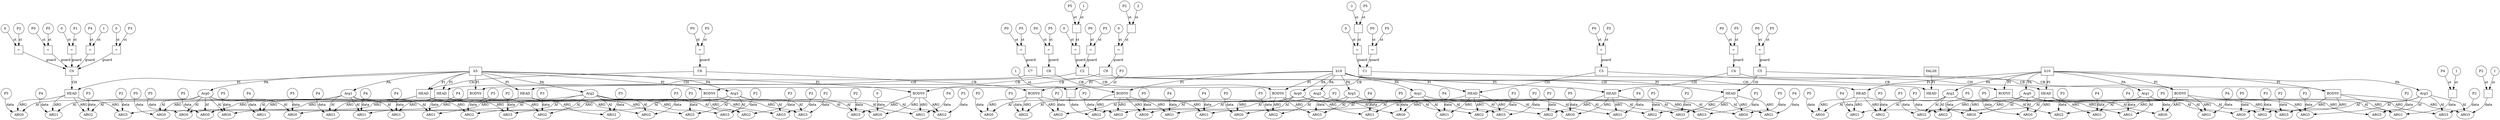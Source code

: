 // Horn Graph
digraph {
	"predicate_0" [label="h5"  nodeName="predicate_0" class=predicateName GNNNodeID=0 shape="box"]
	"predicateArgument_0" [label="Arg0"  nodeName="predicateArgument_0" class=predicateArgument GNNNodeID=1 shape="ellipse"]
		"predicate_0" -> "predicateArgument_0" [ label="PA"]
	"predicateArgument_1" [label="Arg1"  nodeName="predicateArgument_1" class=predicateArgument GNNNodeID=2 shape="ellipse"]
		"predicate_0" -> "predicateArgument_1" [ label="PA"]
	"predicateArgument_2" [label="Arg2"  nodeName="predicateArgument_2" class=predicateArgument GNNNodeID=3 shape="ellipse"]
		"predicate_0" -> "predicateArgument_2" [ label="PA"]
	"predicateArgument_3" [label="Arg3"  nodeName="predicateArgument_3" class=predicateArgument GNNNodeID=4 shape="ellipse"]
		"predicate_0" -> "predicateArgument_3" [ label="PA"]
	"predicate_1" [label="h10"  nodeName="predicate_1" class=predicateName GNNNodeID=5 shape="box"]
	"predicateArgument_4" [label="Arg0"  nodeName="predicateArgument_4" class=predicateArgument GNNNodeID=6 shape="ellipse"]
		"predicate_1" -> "predicateArgument_4" [ label="PA"]
	"predicateArgument_5" [label="Arg1"  nodeName="predicateArgument_5" class=predicateArgument GNNNodeID=7 shape="ellipse"]
		"predicate_1" -> "predicateArgument_5" [ label="PA"]
	"predicateArgument_6" [label="Arg2"  nodeName="predicateArgument_6" class=predicateArgument GNNNodeID=8 shape="ellipse"]
		"predicate_1" -> "predicateArgument_6" [ label="PA"]
	"predicateArgument_7" [label="Arg3"  nodeName="predicateArgument_7" class=predicateArgument GNNNodeID=9 shape="ellipse"]
		"predicate_1" -> "predicateArgument_7" [ label="PA"]
	"predicate_2" [label="h18"  nodeName="predicate_2" class=predicateName GNNNodeID=10 shape="box"]
	"predicateArgument_8" [label="Arg0"  nodeName="predicateArgument_8" class=predicateArgument GNNNodeID=11 shape="ellipse"]
		"predicate_2" -> "predicateArgument_8" [ label="PA"]
	"predicateArgument_9" [label="Arg1"  nodeName="predicateArgument_9" class=predicateArgument GNNNodeID=12 shape="ellipse"]
		"predicate_2" -> "predicateArgument_9" [ label="PA"]
	"predicateArgument_10" [label="Arg2"  nodeName="predicateArgument_10" class=predicateArgument GNNNodeID=13 shape="ellipse"]
		"predicate_2" -> "predicateArgument_10" [ label="PA"]
	"predicateArgument_11" [label="Arg3"  nodeName="predicateArgument_11" class=predicateArgument GNNNodeID=14 shape="ellipse"]
		"predicate_2" -> "predicateArgument_11" [ label="PA"]
	"predicate_3" [label="FALSE"  nodeName="predicate_3" class=predicateName GNNNodeID=15 shape="box"]
	"clause_0" [label="C0"  nodeName="clause_0" class=clause GNNNodeID=16 shape="box"]
	"=_17" [label="="  nodeName="=_17" class=operator GNNNodeID=17 shape="square"]
		"=_17" -> "clause_0" [ label="guard"]
	"0_18" [label="0"  nodeName="0_18" class=constant GNNNodeID=18 shape="circle"]
		"0_18" -> "=_17" [ label="st"]
	"P1_19" [label="P1"  nodeName="P1_19" class=symbolicConstant GNNNodeID=19 shape="circle"]
		"P1_19" -> "=_17" [ label="st"]
	"=_20" [label="="  nodeName="=_20" class=operator GNNNodeID=20 shape="square"]
		"=_20" -> "clause_0" [ label="guard"]
	"P4_21" [label="P4"  nodeName="P4_21" class=symbolicConstant GNNNodeID=21 shape="circle"]
		"P4_21" -> "=_20" [ label="st"]
	"1_22" [label="1"  nodeName="1_22" class=constant GNNNodeID=22 shape="circle"]
		"1_22" -> "=_20" [ label="st"]
	"=_23" [label="="  nodeName="=_23" class=operator GNNNodeID=23 shape="square"]
		"=_23" -> "clause_0" [ label="guard"]
	"0_24" [label="0"  nodeName="0_24" class=constant GNNNodeID=24 shape="circle"]
		"0_24" -> "=_23" [ label="st"]
	"P3_25" [label="P3"  nodeName="P3_25" class=symbolicConstant GNNNodeID=25 shape="circle"]
		"P3_25" -> "=_23" [ label="st"]
	"=_26" [label="="  nodeName="=_26" class=operator GNNNodeID=26 shape="square"]
		"=_26" -> "clause_0" [ label="guard"]
	"0_27" [label="0"  nodeName="0_27" class=constant GNNNodeID=27 shape="circle"]
		"0_27" -> "=_26" [ label="st"]
	"P2_28" [label="P2"  nodeName="P2_28" class=symbolicConstant GNNNodeID=28 shape="circle"]
		"P2_28" -> "=_26" [ label="st"]
	"=_29" [label="="  nodeName="=_29" class=operator GNNNodeID=29 shape="square"]
		"=_29" -> "clause_0" [ label="guard"]
	"P0_30" [label="P0"  nodeName="P0_30" class=symbolicConstant GNNNodeID=30 shape="circle"]
		"P0_30" -> "=_29" [ label="st"]
	"P5_31" [label="P5"  nodeName="P5_31" class=symbolicConstant GNNNodeID=31 shape="circle"]
		"P5_31" -> "=_29" [ label="st"]
	"clauseHead_0" [label="HEAD"  nodeName="clauseHead_0" class=clauseHead GNNNodeID=32 shape="box"]
		"clause_0" -> "clauseHead_0" [ label="CH"]
		"predicate_0" -> "clauseHead_0" [ label="PI"]
	"clauseArgument_0" [label="ARG0"  nodeName="clauseArgument_0" class=clauseArg GNNNodeID=33 shape="ellipse"]
		"clauseHead_0" -> "clauseArgument_0" [ label="ARG"]
		"predicateArgument_0" -> "clauseArgument_0" [ label="AI"]
	"P5_34" [label="P5"  nodeName="P5_34" class=symbolicConstant GNNNodeID=34 shape="circle"]
		"P5_34" -> "clauseArgument_0" [ label="data"]
	"clauseArgument_1" [label="ARG1"  nodeName="clauseArgument_1" class=clauseArg GNNNodeID=35 shape="ellipse"]
		"clauseHead_0" -> "clauseArgument_1" [ label="ARG"]
		"predicateArgument_1" -> "clauseArgument_1" [ label="AI"]
	"P4_36" [label="P4"  nodeName="P4_36" class=symbolicConstant GNNNodeID=36 shape="circle"]
		"P4_36" -> "clauseArgument_1" [ label="data"]
	"clauseArgument_2" [label="ARG2"  nodeName="clauseArgument_2" class=clauseArg GNNNodeID=37 shape="ellipse"]
		"clauseHead_0" -> "clauseArgument_2" [ label="ARG"]
		"predicateArgument_2" -> "clauseArgument_2" [ label="AI"]
	"P3_38" [label="P3"  nodeName="P3_38" class=symbolicConstant GNNNodeID=38 shape="circle"]
		"P3_38" -> "clauseArgument_2" [ label="data"]
	"clauseArgument_3" [label="ARG3"  nodeName="clauseArgument_3" class=clauseArg GNNNodeID=39 shape="ellipse"]
		"clauseHead_0" -> "clauseArgument_3" [ label="ARG"]
		"predicateArgument_3" -> "clauseArgument_3" [ label="AI"]
	"P2_40" [label="P2"  nodeName="P2_40" class=symbolicConstant GNNNodeID=40 shape="circle"]
		"P2_40" -> "clauseArgument_3" [ label="data"]
	"clause_1" [label="C1"  nodeName="clause_1" class=clause GNNNodeID=41 shape="box"]
	">=_42" [label="="  nodeName=">=_42" class=operator GNNNodeID=42 shape="square"]
		">=_42" -> "clause_1" [ label="guard"]
	"0_43" [label="0"  nodeName="0_43" class=constant GNNNodeID=43 shape="circle"]
		"0_43" -> ">=_42" [ label="st"]
	"-_44" [label="-"  nodeName="-_44" class=operator GNNNodeID=44 shape="square"]
		"-_44" -> ">=_42" [ label="st"]
	"-1_45" [label="-1"  nodeName="-1_45" class=constant GNNNodeID=45 shape="circle"]
		"-1_45" -> "-_44" [ label="st"]
	"P5_46" [label="P5"  nodeName="P5_46" class=symbolicConstant GNNNodeID=46 shape="circle"]
		"P5_46" -> "-_44" [ label="st"]
	"=_47" [label="="  nodeName="=_47" class=operator GNNNodeID=47 shape="square"]
		"=_47" -> "clause_1" [ label="guard"]
	"P0_48" [label="P0"  nodeName="P0_48" class=symbolicConstant GNNNodeID=48 shape="circle"]
		"P0_48" -> "=_47" [ label="st"]
	"P5_49" [label="P5"  nodeName="P5_49" class=symbolicConstant GNNNodeID=49 shape="circle"]
		"P5_49" -> "=_47" [ label="st"]
	"clauseHead_1" [label="HEAD"  nodeName="clauseHead_1" class=clauseHead GNNNodeID=50 shape="box"]
		"clause_1" -> "clauseHead_1" [ label="CH"]
		"predicate_1" -> "clauseHead_1" [ label="PI"]
	"clauseArgument_4" [label="ARG0"  nodeName="clauseArgument_4" class=clauseArg GNNNodeID=51 shape="ellipse"]
		"clauseHead_1" -> "clauseArgument_4" [ label="ARG"]
		"predicateArgument_4" -> "clauseArgument_4" [ label="AI"]
	"P5_52" [label="P5"  nodeName="P5_52" class=symbolicConstant GNNNodeID=52 shape="circle"]
		"P5_52" -> "clauseArgument_4" [ label="data"]
	"clauseArgument_5" [label="ARG1"  nodeName="clauseArgument_5" class=clauseArg GNNNodeID=53 shape="ellipse"]
		"clauseHead_1" -> "clauseArgument_5" [ label="ARG"]
		"predicateArgument_5" -> "clauseArgument_5" [ label="AI"]
	"P4_54" [label="P4"  nodeName="P4_54" class=symbolicConstant GNNNodeID=54 shape="circle"]
		"P4_54" -> "clauseArgument_5" [ label="data"]
	"clauseArgument_6" [label="ARG2"  nodeName="clauseArgument_6" class=clauseArg GNNNodeID=55 shape="ellipse"]
		"clauseHead_1" -> "clauseArgument_6" [ label="ARG"]
		"predicateArgument_6" -> "clauseArgument_6" [ label="AI"]
	"P3_56" [label="P3"  nodeName="P3_56" class=symbolicConstant GNNNodeID=56 shape="circle"]
		"P3_56" -> "clauseArgument_6" [ label="data"]
	"clauseArgument_7" [label="ARG3"  nodeName="clauseArgument_7" class=clauseArg GNNNodeID=57 shape="ellipse"]
		"clauseHead_1" -> "clauseArgument_7" [ label="ARG"]
		"predicateArgument_7" -> "clauseArgument_7" [ label="AI"]
	"P2_58" [label="P2"  nodeName="P2_58" class=symbolicConstant GNNNodeID=58 shape="circle"]
		"P2_58" -> "clauseArgument_7" [ label="data"]
	"clauseBody_0" [label="BODY0"  nodeName="clauseBody_0" class=clauseBody GNNNodeID=59 shape="box"]
		"clause_1" -> "clauseBody_0" [ label="CB"]
		"predicate_0" -> "clauseBody_0" [ label="PI"]
	"clauseArgument_8" [label="ARG0"  nodeName="clauseArgument_8" class=clauseArg GNNNodeID=60 shape="ellipse"]
		"clauseBody_0" -> "clauseArgument_8" [ label="ARG"]
		"predicateArgument_0" -> "clauseArgument_8" [ label="AI"]
	"P5_61" [label="P5"  nodeName="P5_61" class=symbolicConstant GNNNodeID=61 shape="circle"]
		"P5_61" -> "clauseArgument_8" [ label="data"]
	"clauseArgument_9" [label="ARG1"  nodeName="clauseArgument_9" class=clauseArg GNNNodeID=62 shape="ellipse"]
		"clauseBody_0" -> "clauseArgument_9" [ label="ARG"]
		"predicateArgument_1" -> "clauseArgument_9" [ label="AI"]
	"P4_63" [label="P4"  nodeName="P4_63" class=symbolicConstant GNNNodeID=63 shape="circle"]
		"P4_63" -> "clauseArgument_9" [ label="data"]
	"clauseArgument_10" [label="ARG2"  nodeName="clauseArgument_10" class=clauseArg GNNNodeID=64 shape="ellipse"]
		"clauseBody_0" -> "clauseArgument_10" [ label="ARG"]
		"predicateArgument_2" -> "clauseArgument_10" [ label="AI"]
	"P3_65" [label="P3"  nodeName="P3_65" class=symbolicConstant GNNNodeID=65 shape="circle"]
		"P3_65" -> "clauseArgument_10" [ label="data"]
	"clauseArgument_11" [label="ARG3"  nodeName="clauseArgument_11" class=clauseArg GNNNodeID=66 shape="ellipse"]
		"clauseBody_0" -> "clauseArgument_11" [ label="ARG"]
		"predicateArgument_3" -> "clauseArgument_11" [ label="AI"]
	"P2_67" [label="P2"  nodeName="P2_67" class=symbolicConstant GNNNodeID=67 shape="circle"]
		"P2_67" -> "clauseArgument_11" [ label="data"]
	"clause_2" [label="C2"  nodeName="clause_2" class=clause GNNNodeID=68 shape="box"]
	">=_69" [label="="  nodeName=">=_69" class=operator GNNNodeID=69 shape="square"]
		">=_69" -> "clause_2" [ label="guard"]
	"0_70" [label="0"  nodeName="0_70" class=constant GNNNodeID=70 shape="circle"]
		"0_70" -> ">=_69" [ label="st"]
	"-_71" [label="-"  nodeName="-_71" class=operator GNNNodeID=71 shape="square"]
		"-_71" -> ">=_69" [ label="st"]
	"P5_72" [label="P5"  nodeName="P5_72" class=symbolicConstant GNNNodeID=72 shape="circle"]
		"P5_72" -> "-_71" [ label="st"]
	"1_73" [label="1"  nodeName="1_73" class=constant GNNNodeID=73 shape="circle"]
		"1_73" -> "-_71" [ label="st"]
	"=_74" [label="="  nodeName="=_74" class=operator GNNNodeID=74 shape="square"]
		"=_74" -> "clause_2" [ label="guard"]
	"P0_75" [label="P0"  nodeName="P0_75" class=symbolicConstant GNNNodeID=75 shape="circle"]
		"P0_75" -> "=_74" [ label="st"]
	"P5_76" [label="P5"  nodeName="P5_76" class=symbolicConstant GNNNodeID=76 shape="circle"]
		"P5_76" -> "=_74" [ label="st"]
	"clauseHead_2" [label="HEAD"  nodeName="clauseHead_2" class=clauseHead GNNNodeID=77 shape="box"]
		"clause_2" -> "clauseHead_2" [ label="CH"]
		"predicate_1" -> "clauseHead_2" [ label="PI"]
	"clauseArgument_12" [label="ARG0"  nodeName="clauseArgument_12" class=clauseArg GNNNodeID=78 shape="ellipse"]
		"clauseHead_2" -> "clauseArgument_12" [ label="ARG"]
		"predicateArgument_4" -> "clauseArgument_12" [ label="AI"]
	"P5_79" [label="P5"  nodeName="P5_79" class=symbolicConstant GNNNodeID=79 shape="circle"]
		"P5_79" -> "clauseArgument_12" [ label="data"]
	"clauseArgument_13" [label="ARG1"  nodeName="clauseArgument_13" class=clauseArg GNNNodeID=80 shape="ellipse"]
		"clauseHead_2" -> "clauseArgument_13" [ label="ARG"]
		"predicateArgument_5" -> "clauseArgument_13" [ label="AI"]
	"P4_81" [label="P4"  nodeName="P4_81" class=symbolicConstant GNNNodeID=81 shape="circle"]
		"P4_81" -> "clauseArgument_13" [ label="data"]
	"clauseArgument_14" [label="ARG2"  nodeName="clauseArgument_14" class=clauseArg GNNNodeID=82 shape="ellipse"]
		"clauseHead_2" -> "clauseArgument_14" [ label="ARG"]
		"predicateArgument_6" -> "clauseArgument_14" [ label="AI"]
	"P3_83" [label="P3"  nodeName="P3_83" class=symbolicConstant GNNNodeID=83 shape="circle"]
		"P3_83" -> "clauseArgument_14" [ label="data"]
	"clauseArgument_15" [label="ARG3"  nodeName="clauseArgument_15" class=clauseArg GNNNodeID=84 shape="ellipse"]
		"clauseHead_2" -> "clauseArgument_15" [ label="ARG"]
		"predicateArgument_7" -> "clauseArgument_15" [ label="AI"]
	"P2_85" [label="P2"  nodeName="P2_85" class=symbolicConstant GNNNodeID=85 shape="circle"]
		"P2_85" -> "clauseArgument_15" [ label="data"]
	"clauseBody_1" [label="BODY0"  nodeName="clauseBody_1" class=clauseBody GNNNodeID=86 shape="box"]
		"clause_2" -> "clauseBody_1" [ label="CB"]
		"predicate_0" -> "clauseBody_1" [ label="PI"]
	"clauseArgument_16" [label="ARG0"  nodeName="clauseArgument_16" class=clauseArg GNNNodeID=87 shape="ellipse"]
		"clauseBody_1" -> "clauseArgument_16" [ label="ARG"]
		"predicateArgument_0" -> "clauseArgument_16" [ label="AI"]
	"P5_88" [label="P5"  nodeName="P5_88" class=symbolicConstant GNNNodeID=88 shape="circle"]
		"P5_88" -> "clauseArgument_16" [ label="data"]
	"clauseArgument_17" [label="ARG1"  nodeName="clauseArgument_17" class=clauseArg GNNNodeID=89 shape="ellipse"]
		"clauseBody_1" -> "clauseArgument_17" [ label="ARG"]
		"predicateArgument_1" -> "clauseArgument_17" [ label="AI"]
	"P4_90" [label="P4"  nodeName="P4_90" class=symbolicConstant GNNNodeID=90 shape="circle"]
		"P4_90" -> "clauseArgument_17" [ label="data"]
	"clauseArgument_18" [label="ARG2"  nodeName="clauseArgument_18" class=clauseArg GNNNodeID=91 shape="ellipse"]
		"clauseBody_1" -> "clauseArgument_18" [ label="ARG"]
		"predicateArgument_2" -> "clauseArgument_18" [ label="AI"]
	"P3_92" [label="P3"  nodeName="P3_92" class=symbolicConstant GNNNodeID=92 shape="circle"]
		"P3_92" -> "clauseArgument_18" [ label="data"]
	"clauseArgument_19" [label="ARG3"  nodeName="clauseArgument_19" class=clauseArg GNNNodeID=93 shape="ellipse"]
		"clauseBody_1" -> "clauseArgument_19" [ label="ARG"]
		"predicateArgument_3" -> "clauseArgument_19" [ label="AI"]
	"P2_94" [label="P2"  nodeName="P2_94" class=symbolicConstant GNNNodeID=94 shape="circle"]
		"P2_94" -> "clauseArgument_19" [ label="data"]
	"clause_3" [label="C3"  nodeName="clause_3" class=clause GNNNodeID=95 shape="box"]
	"=_96" [label="="  nodeName="=_96" class=operator GNNNodeID=96 shape="square"]
		"=_96" -> "clause_3" [ label="guard"]
	"P0_97" [label="P0"  nodeName="P0_97" class=symbolicConstant GNNNodeID=97 shape="circle"]
		"P0_97" -> "=_96" [ label="st"]
	"P5_98" [label="P5"  nodeName="P5_98" class=symbolicConstant GNNNodeID=98 shape="circle"]
		"P5_98" -> "=_96" [ label="st"]
	"clauseHead_3" [label="HEAD"  nodeName="clauseHead_3" class=clauseHead GNNNodeID=99 shape="box"]
		"clause_3" -> "clauseHead_3" [ label="CH"]
		"predicate_2" -> "clauseHead_3" [ label="PI"]
	"clauseArgument_20" [label="ARG0"  nodeName="clauseArgument_20" class=clauseArg GNNNodeID=100 shape="ellipse"]
		"clauseHead_3" -> "clauseArgument_20" [ label="ARG"]
		"predicateArgument_8" -> "clauseArgument_20" [ label="AI"]
	"P5_101" [label="P5"  nodeName="P5_101" class=symbolicConstant GNNNodeID=101 shape="circle"]
		"P5_101" -> "clauseArgument_20" [ label="data"]
	"clauseArgument_21" [label="ARG1"  nodeName="clauseArgument_21" class=clauseArg GNNNodeID=102 shape="ellipse"]
		"clauseHead_3" -> "clauseArgument_21" [ label="ARG"]
		"predicateArgument_9" -> "clauseArgument_21" [ label="AI"]
	"P4_103" [label="P4"  nodeName="P4_103" class=symbolicConstant GNNNodeID=103 shape="circle"]
		"P4_103" -> "clauseArgument_21" [ label="data"]
	"clauseArgument_22" [label="ARG2"  nodeName="clauseArgument_22" class=clauseArg GNNNodeID=104 shape="ellipse"]
		"clauseHead_3" -> "clauseArgument_22" [ label="ARG"]
		"predicateArgument_10" -> "clauseArgument_22" [ label="AI"]
	"P3_105" [label="P3"  nodeName="P3_105" class=symbolicConstant GNNNodeID=105 shape="circle"]
		"P3_105" -> "clauseArgument_22" [ label="data"]
	"clauseArgument_23" [label="ARG3"  nodeName="clauseArgument_23" class=clauseArg GNNNodeID=106 shape="ellipse"]
		"clauseHead_3" -> "clauseArgument_23" [ label="ARG"]
		"predicateArgument_11" -> "clauseArgument_23" [ label="AI"]
	"P2_107" [label="P2"  nodeName="P2_107" class=symbolicConstant GNNNodeID=107 shape="circle"]
		"P2_107" -> "clauseArgument_23" [ label="data"]
	"clauseBody_2" [label="BODY0"  nodeName="clauseBody_2" class=clauseBody GNNNodeID=108 shape="box"]
		"clause_3" -> "clauseBody_2" [ label="CB"]
		"predicate_1" -> "clauseBody_2" [ label="PI"]
	"clauseArgument_24" [label="ARG0"  nodeName="clauseArgument_24" class=clauseArg GNNNodeID=109 shape="ellipse"]
		"clauseBody_2" -> "clauseArgument_24" [ label="ARG"]
		"predicateArgument_4" -> "clauseArgument_24" [ label="AI"]
	"P5_110" [label="P5"  nodeName="P5_110" class=symbolicConstant GNNNodeID=110 shape="circle"]
		"P5_110" -> "clauseArgument_24" [ label="data"]
	"clauseArgument_25" [label="ARG1"  nodeName="clauseArgument_25" class=clauseArg GNNNodeID=111 shape="ellipse"]
		"clauseBody_2" -> "clauseArgument_25" [ label="ARG"]
		"predicateArgument_5" -> "clauseArgument_25" [ label="AI"]
	"P4_112" [label="P4"  nodeName="P4_112" class=symbolicConstant GNNNodeID=112 shape="circle"]
		"P4_112" -> "clauseArgument_25" [ label="data"]
	"clauseArgument_26" [label="ARG2"  nodeName="clauseArgument_26" class=clauseArg GNNNodeID=113 shape="ellipse"]
		"clauseBody_2" -> "clauseArgument_26" [ label="ARG"]
		"predicateArgument_6" -> "clauseArgument_26" [ label="AI"]
	"P3_114" [label="P3"  nodeName="P3_114" class=symbolicConstant GNNNodeID=114 shape="circle"]
		"P3_114" -> "clauseArgument_26" [ label="data"]
	"clauseArgument_27" [label="ARG3"  nodeName="clauseArgument_27" class=clauseArg GNNNodeID=115 shape="ellipse"]
		"clauseBody_2" -> "clauseArgument_27" [ label="ARG"]
		"predicateArgument_7" -> "clauseArgument_27" [ label="AI"]
	"P2_116" [label="P2"  nodeName="P2_116" class=symbolicConstant GNNNodeID=116 shape="circle"]
		"P2_116" -> "clauseArgument_27" [ label="data"]
	"clause_4" [label="C4"  nodeName="clause_4" class=clause GNNNodeID=117 shape="box"]
	"=_118" [label="="  nodeName="=_118" class=operator GNNNodeID=118 shape="square"]
		"=_118" -> "clause_4" [ label="guard"]
	"P0_119" [label="P0"  nodeName="P0_119" class=symbolicConstant GNNNodeID=119 shape="circle"]
		"P0_119" -> "=_118" [ label="st"]
	"P5_120" [label="P5"  nodeName="P5_120" class=symbolicConstant GNNNodeID=120 shape="circle"]
		"P5_120" -> "=_118" [ label="st"]
	"clauseHead_4" [label="HEAD"  nodeName="clauseHead_4" class=clauseHead GNNNodeID=121 shape="box"]
		"clause_4" -> "clauseHead_4" [ label="CH"]
		"predicate_2" -> "clauseHead_4" [ label="PI"]
	"clauseArgument_28" [label="ARG0"  nodeName="clauseArgument_28" class=clauseArg GNNNodeID=122 shape="ellipse"]
		"clauseHead_4" -> "clauseArgument_28" [ label="ARG"]
		"predicateArgument_8" -> "clauseArgument_28" [ label="AI"]
	"P5_123" [label="P5"  nodeName="P5_123" class=symbolicConstant GNNNodeID=123 shape="circle"]
		"P5_123" -> "clauseArgument_28" [ label="data"]
	"clauseArgument_29" [label="ARG1"  nodeName="clauseArgument_29" class=clauseArg GNNNodeID=124 shape="ellipse"]
		"clauseHead_4" -> "clauseArgument_29" [ label="ARG"]
		"predicateArgument_9" -> "clauseArgument_29" [ label="AI"]
	"P4_125" [label="P4"  nodeName="P4_125" class=symbolicConstant GNNNodeID=125 shape="circle"]
		"P4_125" -> "clauseArgument_29" [ label="data"]
	"clauseArgument_30" [label="ARG2"  nodeName="clauseArgument_30" class=clauseArg GNNNodeID=126 shape="ellipse"]
		"clauseHead_4" -> "clauseArgument_30" [ label="ARG"]
		"predicateArgument_10" -> "clauseArgument_30" [ label="AI"]
	"P3_127" [label="P3"  nodeName="P3_127" class=symbolicConstant GNNNodeID=127 shape="circle"]
		"P3_127" -> "clauseArgument_30" [ label="data"]
	"clauseArgument_31" [label="ARG3"  nodeName="clauseArgument_31" class=clauseArg GNNNodeID=128 shape="ellipse"]
		"clauseHead_4" -> "clauseArgument_31" [ label="ARG"]
		"predicateArgument_11" -> "clauseArgument_31" [ label="AI"]
	"P2_129" [label="P2"  nodeName="P2_129" class=symbolicConstant GNNNodeID=129 shape="circle"]
		"P2_129" -> "clauseArgument_31" [ label="data"]
	"clauseBody_3" [label="BODY0"  nodeName="clauseBody_3" class=clauseBody GNNNodeID=130 shape="box"]
		"clause_4" -> "clauseBody_3" [ label="CB"]
		"predicate_1" -> "clauseBody_3" [ label="PI"]
	"clauseArgument_32" [label="ARG0"  nodeName="clauseArgument_32" class=clauseArg GNNNodeID=131 shape="ellipse"]
		"clauseBody_3" -> "clauseArgument_32" [ label="ARG"]
		"predicateArgument_4" -> "clauseArgument_32" [ label="AI"]
	"P5_132" [label="P5"  nodeName="P5_132" class=symbolicConstant GNNNodeID=132 shape="circle"]
		"P5_132" -> "clauseArgument_32" [ label="data"]
	"clauseArgument_33" [label="ARG1"  nodeName="clauseArgument_33" class=clauseArg GNNNodeID=133 shape="ellipse"]
		"clauseBody_3" -> "clauseArgument_33" [ label="ARG"]
		"predicateArgument_5" -> "clauseArgument_33" [ label="AI"]
	"P4_134" [label="P4"  nodeName="P4_134" class=symbolicConstant GNNNodeID=134 shape="circle"]
		"P4_134" -> "clauseArgument_33" [ label="data"]
	"clauseArgument_34" [label="ARG2"  nodeName="clauseArgument_34" class=clauseArg GNNNodeID=135 shape="ellipse"]
		"clauseBody_3" -> "clauseArgument_34" [ label="ARG"]
		"predicateArgument_6" -> "clauseArgument_34" [ label="AI"]
	"P3_136" [label="P3"  nodeName="P3_136" class=symbolicConstant GNNNodeID=136 shape="circle"]
		"P3_136" -> "clauseArgument_34" [ label="data"]
	"clauseArgument_35" [label="ARG3"  nodeName="clauseArgument_35" class=clauseArg GNNNodeID=137 shape="ellipse"]
		"clauseBody_3" -> "clauseArgument_35" [ label="ARG"]
		"predicateArgument_7" -> "clauseArgument_35" [ label="AI"]
	"P2_138" [label="P2"  nodeName="P2_138" class=symbolicConstant GNNNodeID=138 shape="circle"]
		"P2_138" -> "clauseArgument_35" [ label="data"]
	"clause_5" [label="C5"  nodeName="clause_5" class=clause GNNNodeID=139 shape="box"]
	"=_140" [label="="  nodeName="=_140" class=operator GNNNodeID=140 shape="square"]
		"=_140" -> "clause_5" [ label="guard"]
	"P0_141" [label="P0"  nodeName="P0_141" class=symbolicConstant GNNNodeID=141 shape="circle"]
		"P0_141" -> "=_140" [ label="st"]
	"P5_142" [label="P5"  nodeName="P5_142" class=symbolicConstant GNNNodeID=142 shape="circle"]
		"P5_142" -> "=_140" [ label="st"]
	"clauseHead_5" [label="HEAD"  nodeName="clauseHead_5" class=clauseHead GNNNodeID=143 shape="box"]
		"clause_5" -> "clauseHead_5" [ label="CH"]
		"predicate_2" -> "clauseHead_5" [ label="PI"]
	"clauseArgument_36" [label="ARG0"  nodeName="clauseArgument_36" class=clauseArg GNNNodeID=144 shape="ellipse"]
		"clauseHead_5" -> "clauseArgument_36" [ label="ARG"]
		"predicateArgument_8" -> "clauseArgument_36" [ label="AI"]
	"P5_145" [label="P5"  nodeName="P5_145" class=symbolicConstant GNNNodeID=145 shape="circle"]
		"P5_145" -> "clauseArgument_36" [ label="data"]
	"clauseArgument_37" [label="ARG1"  nodeName="clauseArgument_37" class=clauseArg GNNNodeID=146 shape="ellipse"]
		"clauseHead_5" -> "clauseArgument_37" [ label="ARG"]
		"predicateArgument_9" -> "clauseArgument_37" [ label="AI"]
	"P4_147" [label="P4"  nodeName="P4_147" class=symbolicConstant GNNNodeID=147 shape="circle"]
		"P4_147" -> "clauseArgument_37" [ label="data"]
	"clauseArgument_38" [label="ARG2"  nodeName="clauseArgument_38" class=clauseArg GNNNodeID=148 shape="ellipse"]
		"clauseHead_5" -> "clauseArgument_38" [ label="ARG"]
		"predicateArgument_10" -> "clauseArgument_38" [ label="AI"]
	"P3_149" [label="P3"  nodeName="P3_149" class=symbolicConstant GNNNodeID=149 shape="circle"]
		"P3_149" -> "clauseArgument_38" [ label="data"]
	"clauseArgument_39" [label="ARG3"  nodeName="clauseArgument_39" class=clauseArg GNNNodeID=150 shape="ellipse"]
		"clauseHead_5" -> "clauseArgument_39" [ label="ARG"]
		"predicateArgument_11" -> "clauseArgument_39" [ label="AI"]
	"P2_151" [label="P2"  nodeName="P2_151" class=symbolicConstant GNNNodeID=151 shape="circle"]
		"P2_151" -> "clauseArgument_39" [ label="data"]
	"clauseBody_4" [label="BODY0"  nodeName="clauseBody_4" class=clauseBody GNNNodeID=152 shape="box"]
		"clause_5" -> "clauseBody_4" [ label="CB"]
		"predicate_1" -> "clauseBody_4" [ label="PI"]
	"clauseArgument_40" [label="ARG0"  nodeName="clauseArgument_40" class=clauseArg GNNNodeID=153 shape="ellipse"]
		"clauseBody_4" -> "clauseArgument_40" [ label="ARG"]
		"predicateArgument_4" -> "clauseArgument_40" [ label="AI"]
	"P5_154" [label="P5"  nodeName="P5_154" class=symbolicConstant GNNNodeID=154 shape="circle"]
		"P5_154" -> "clauseArgument_40" [ label="data"]
	"clauseArgument_41" [label="ARG1"  nodeName="clauseArgument_41" class=clauseArg GNNNodeID=155 shape="ellipse"]
		"clauseBody_4" -> "clauseArgument_41" [ label="ARG"]
		"predicateArgument_5" -> "clauseArgument_41" [ label="AI"]
	"-_156" [label="-"  nodeName="-_156" class=operator GNNNodeID=156 shape="square"]
		"-_156" -> "clauseArgument_41" [ label="data"]
	"P4_157" [label="P4"  nodeName="P4_157" class=symbolicConstant GNNNodeID=157 shape="circle"]
		"P4_157" -> "-_156" [ label="st"]
	"1_158" [label="1"  nodeName="1_158" class=constant GNNNodeID=158 shape="circle"]
		"1_158" -> "-_156" [ label="st"]
	"clauseArgument_42" [label="ARG2"  nodeName="clauseArgument_42" class=clauseArg GNNNodeID=159 shape="ellipse"]
		"clauseBody_4" -> "clauseArgument_42" [ label="ARG"]
		"predicateArgument_6" -> "clauseArgument_42" [ label="AI"]
	"P3_160" [label="P3"  nodeName="P3_160" class=symbolicConstant GNNNodeID=160 shape="circle"]
		"P3_160" -> "clauseArgument_42" [ label="data"]
	"clauseArgument_43" [label="ARG3"  nodeName="clauseArgument_43" class=clauseArg GNNNodeID=161 shape="ellipse"]
		"clauseBody_4" -> "clauseArgument_43" [ label="ARG"]
		"predicateArgument_7" -> "clauseArgument_43" [ label="AI"]
	"-_162" [label="-"  nodeName="-_162" class=operator GNNNodeID=162 shape="square"]
		"-_162" -> "clauseArgument_43" [ label="data"]
	"P2_163" [label="P2"  nodeName="P2_163" class=symbolicConstant GNNNodeID=163 shape="circle"]
		"P2_163" -> "-_162" [ label="st"]
	"1_164" [label="1"  nodeName="1_164" class=constant GNNNodeID=164 shape="circle"]
		"1_164" -> "-_162" [ label="st"]
	"clause_6" [label="C6"  nodeName="clause_6" class=clause GNNNodeID=165 shape="box"]
	"=_166" [label="="  nodeName="=_166" class=operator GNNNodeID=166 shape="square"]
		"=_166" -> "clause_6" [ label="guard"]
	"P0_167" [label="P0"  nodeName="P0_167" class=symbolicConstant GNNNodeID=167 shape="circle"]
		"P0_167" -> "=_166" [ label="st"]
	"P5_168" [label="P5"  nodeName="P5_168" class=symbolicConstant GNNNodeID=168 shape="circle"]
		"P5_168" -> "=_166" [ label="st"]
	"clauseHead_6" [label="HEAD"  nodeName="clauseHead_6" class=clauseHead GNNNodeID=169 shape="box"]
		"clause_6" -> "clauseHead_6" [ label="CH"]
		"predicate_0" -> "clauseHead_6" [ label="PI"]
	"clauseArgument_44" [label="ARG0"  nodeName="clauseArgument_44" class=clauseArg GNNNodeID=170 shape="ellipse"]
		"clauseHead_6" -> "clauseArgument_44" [ label="ARG"]
		"predicateArgument_0" -> "clauseArgument_44" [ label="AI"]
	"P5_171" [label="P5"  nodeName="P5_171" class=symbolicConstant GNNNodeID=171 shape="circle"]
		"P5_171" -> "clauseArgument_44" [ label="data"]
	"clauseArgument_45" [label="ARG1"  nodeName="clauseArgument_45" class=clauseArg GNNNodeID=172 shape="ellipse"]
		"clauseHead_6" -> "clauseArgument_45" [ label="ARG"]
		"predicateArgument_1" -> "clauseArgument_45" [ label="AI"]
	"P4_173" [label="P4"  nodeName="P4_173" class=symbolicConstant GNNNodeID=173 shape="circle"]
		"P4_173" -> "clauseArgument_45" [ label="data"]
	"clauseArgument_46" [label="ARG2"  nodeName="clauseArgument_46" class=clauseArg GNNNodeID=174 shape="ellipse"]
		"clauseHead_6" -> "clauseArgument_46" [ label="ARG"]
		"predicateArgument_2" -> "clauseArgument_46" [ label="AI"]
	"P3_175" [label="P3"  nodeName="P3_175" class=symbolicConstant GNNNodeID=175 shape="circle"]
		"P3_175" -> "clauseArgument_46" [ label="data"]
	"clauseArgument_47" [label="ARG3"  nodeName="clauseArgument_47" class=clauseArg GNNNodeID=176 shape="ellipse"]
		"clauseHead_6" -> "clauseArgument_47" [ label="ARG"]
		"predicateArgument_3" -> "clauseArgument_47" [ label="AI"]
	"P2_177" [label="P2"  nodeName="P2_177" class=symbolicConstant GNNNodeID=177 shape="circle"]
		"P2_177" -> "clauseArgument_47" [ label="data"]
	"clauseBody_5" [label="BODY0"  nodeName="clauseBody_5" class=clauseBody GNNNodeID=178 shape="box"]
		"clause_6" -> "clauseBody_5" [ label="CB"]
		"predicate_2" -> "clauseBody_5" [ label="PI"]
	"clauseArgument_48" [label="ARG0"  nodeName="clauseArgument_48" class=clauseArg GNNNodeID=179 shape="ellipse"]
		"clauseBody_5" -> "clauseArgument_48" [ label="ARG"]
		"predicateArgument_8" -> "clauseArgument_48" [ label="AI"]
	"P5_180" [label="P5"  nodeName="P5_180" class=symbolicConstant GNNNodeID=180 shape="circle"]
		"P5_180" -> "clauseArgument_48" [ label="data"]
	"clauseArgument_49" [label="ARG1"  nodeName="clauseArgument_49" class=clauseArg GNNNodeID=181 shape="ellipse"]
		"clauseBody_5" -> "clauseArgument_49" [ label="ARG"]
		"predicateArgument_9" -> "clauseArgument_49" [ label="AI"]
	"P4_182" [label="P4"  nodeName="P4_182" class=symbolicConstant GNNNodeID=182 shape="circle"]
		"P4_182" -> "clauseArgument_49" [ label="data"]
	"clauseArgument_50" [label="ARG2"  nodeName="clauseArgument_50" class=clauseArg GNNNodeID=183 shape="ellipse"]
		"clauseBody_5" -> "clauseArgument_50" [ label="ARG"]
		"predicateArgument_10" -> "clauseArgument_50" [ label="AI"]
	"P3_184" [label="P3"  nodeName="P3_184" class=symbolicConstant GNNNodeID=184 shape="circle"]
		"P3_184" -> "clauseArgument_50" [ label="data"]
	"clauseArgument_51" [label="ARG3"  nodeName="clauseArgument_51" class=clauseArg GNNNodeID=185 shape="ellipse"]
		"clauseBody_5" -> "clauseArgument_51" [ label="ARG"]
		"predicateArgument_11" -> "clauseArgument_51" [ label="AI"]
	"P2_186" [label="P2"  nodeName="P2_186" class=symbolicConstant GNNNodeID=186 shape="circle"]
		"P2_186" -> "clauseArgument_51" [ label="data"]
	"clause_7" [label="C7"  nodeName="clause_7" class=clause GNNNodeID=187 shape="box"]
	"=_188" [label="="  nodeName="=_188" class=operator GNNNodeID=188 shape="square"]
		"=_188" -> "clause_7" [ label="guard"]
	"P0_189" [label="P0"  nodeName="P0_189" class=symbolicConstant GNNNodeID=189 shape="circle"]
		"P0_189" -> "=_188" [ label="st"]
	"P5_190" [label="P5"  nodeName="P5_190" class=symbolicConstant GNNNodeID=190 shape="circle"]
		"P5_190" -> "=_188" [ label="st"]
	"clauseHead_7" [label="HEAD"  nodeName="clauseHead_7" class=clauseHead GNNNodeID=191 shape="box"]
		"clause_7" -> "clauseHead_7" [ label="CH"]
		"predicate_0" -> "clauseHead_7" [ label="PI"]
	"clauseArgument_52" [label="ARG0"  nodeName="clauseArgument_52" class=clauseArg GNNNodeID=192 shape="ellipse"]
		"clauseHead_7" -> "clauseArgument_52" [ label="ARG"]
		"predicateArgument_0" -> "clauseArgument_52" [ label="AI"]
	"P5_193" [label="P5"  nodeName="P5_193" class=symbolicConstant GNNNodeID=193 shape="circle"]
		"P5_193" -> "clauseArgument_52" [ label="data"]
	"clauseArgument_53" [label="ARG1"  nodeName="clauseArgument_53" class=clauseArg GNNNodeID=194 shape="ellipse"]
		"clauseHead_7" -> "clauseArgument_53" [ label="ARG"]
		"predicateArgument_1" -> "clauseArgument_53" [ label="AI"]
	"P4_195" [label="P4"  nodeName="P4_195" class=symbolicConstant GNNNodeID=195 shape="circle"]
		"P4_195" -> "clauseArgument_53" [ label="data"]
	"clauseArgument_54" [label="ARG2"  nodeName="clauseArgument_54" class=clauseArg GNNNodeID=196 shape="ellipse"]
		"clauseHead_7" -> "clauseArgument_54" [ label="ARG"]
		"predicateArgument_2" -> "clauseArgument_54" [ label="AI"]
	"P3_197" [label="P3"  nodeName="P3_197" class=symbolicConstant GNNNodeID=197 shape="circle"]
		"P3_197" -> "clauseArgument_54" [ label="data"]
	"clauseArgument_55" [label="ARG3"  nodeName="clauseArgument_55" class=clauseArg GNNNodeID=198 shape="ellipse"]
		"clauseHead_7" -> "clauseArgument_55" [ label="ARG"]
		"predicateArgument_3" -> "clauseArgument_55" [ label="AI"]
	"P2_199" [label="P2"  nodeName="P2_199" class=symbolicConstant GNNNodeID=199 shape="circle"]
		"P2_199" -> "clauseArgument_55" [ label="data"]
	"clauseBody_6" [label="BODY0"  nodeName="clauseBody_6" class=clauseBody GNNNodeID=200 shape="box"]
		"clause_7" -> "clauseBody_6" [ label="CB"]
		"predicate_2" -> "clauseBody_6" [ label="PI"]
	"clauseArgument_56" [label="ARG0"  nodeName="clauseArgument_56" class=clauseArg GNNNodeID=201 shape="ellipse"]
		"clauseBody_6" -> "clauseArgument_56" [ label="ARG"]
		"predicateArgument_8" -> "clauseArgument_56" [ label="AI"]
	"P5_202" [label="P5"  nodeName="P5_202" class=symbolicConstant GNNNodeID=202 shape="circle"]
		"P5_202" -> "clauseArgument_56" [ label="data"]
	"clauseArgument_57" [label="ARG1"  nodeName="clauseArgument_57" class=clauseArg GNNNodeID=203 shape="ellipse"]
		"clauseBody_6" -> "clauseArgument_57" [ label="ARG"]
		"predicateArgument_9" -> "clauseArgument_57" [ label="AI"]
	"P4_204" [label="P4"  nodeName="P4_204" class=symbolicConstant GNNNodeID=204 shape="circle"]
		"P4_204" -> "clauseArgument_57" [ label="data"]
	"clauseArgument_58" [label="ARG2"  nodeName="clauseArgument_58" class=clauseArg GNNNodeID=205 shape="ellipse"]
		"clauseBody_6" -> "clauseArgument_58" [ label="ARG"]
		"predicateArgument_10" -> "clauseArgument_58" [ label="AI"]
	"P3_206" [label="P3"  nodeName="P3_206" class=symbolicConstant GNNNodeID=206 shape="circle"]
		"P3_206" -> "clauseArgument_58" [ label="data"]
	"clauseArgument_59" [label="ARG3"  nodeName="clauseArgument_59" class=clauseArg GNNNodeID=207 shape="ellipse"]
		"clauseBody_6" -> "clauseArgument_59" [ label="ARG"]
		"predicateArgument_11" -> "clauseArgument_59" [ label="AI"]
	"P2_208" [label="P2"  nodeName="P2_208" class=symbolicConstant GNNNodeID=208 shape="circle"]
		"P2_208" -> "clauseArgument_59" [ label="data"]
	"clause_8" [label="C8"  nodeName="clause_8" class=clause GNNNodeID=209 shape="box"]
	"=_210" [label="="  nodeName="=_210" class=operator GNNNodeID=210 shape="square"]
		"=_210" -> "clause_8" [ label="guard"]
	"P0_211" [label="P0"  nodeName="P0_211" class=symbolicConstant GNNNodeID=211 shape="circle"]
		"P0_211" -> "=_210" [ label="st"]
	"P5_212" [label="P5"  nodeName="P5_212" class=symbolicConstant GNNNodeID=212 shape="circle"]
		"P5_212" -> "=_210" [ label="st"]
	"clauseHead_8" [label="HEAD"  nodeName="clauseHead_8" class=clauseHead GNNNodeID=213 shape="box"]
		"clause_8" -> "clauseHead_8" [ label="CH"]
		"predicate_0" -> "clauseHead_8" [ label="PI"]
	"clauseArgument_60" [label="ARG0"  nodeName="clauseArgument_60" class=clauseArg GNNNodeID=214 shape="ellipse"]
		"clauseHead_8" -> "clauseArgument_60" [ label="ARG"]
		"predicateArgument_0" -> "clauseArgument_60" [ label="AI"]
	"P5_215" [label="P5"  nodeName="P5_215" class=symbolicConstant GNNNodeID=215 shape="circle"]
		"P5_215" -> "clauseArgument_60" [ label="data"]
	"clauseArgument_61" [label="ARG1"  nodeName="clauseArgument_61" class=clauseArg GNNNodeID=216 shape="ellipse"]
		"clauseHead_8" -> "clauseArgument_61" [ label="ARG"]
		"predicateArgument_1" -> "clauseArgument_61" [ label="AI"]
	"P4_217" [label="P4"  nodeName="P4_217" class=symbolicConstant GNNNodeID=217 shape="circle"]
		"P4_217" -> "clauseArgument_61" [ label="data"]
	"clauseArgument_62" [label="ARG2"  nodeName="clauseArgument_62" class=clauseArg GNNNodeID=218 shape="ellipse"]
		"clauseHead_8" -> "clauseArgument_62" [ label="ARG"]
		"predicateArgument_2" -> "clauseArgument_62" [ label="AI"]
	"P3_219" [label="P3"  nodeName="P3_219" class=symbolicConstant GNNNodeID=219 shape="circle"]
		"P3_219" -> "clauseArgument_62" [ label="data"]
	"clauseArgument_63" [label="ARG3"  nodeName="clauseArgument_63" class=clauseArg GNNNodeID=220 shape="ellipse"]
		"clauseHead_8" -> "clauseArgument_63" [ label="ARG"]
		"predicateArgument_3" -> "clauseArgument_63" [ label="AI"]
	"P2_221" [label="P2"  nodeName="P2_221" class=symbolicConstant GNNNodeID=221 shape="circle"]
		"P2_221" -> "clauseArgument_63" [ label="data"]
	"clauseBody_7" [label="BODY0"  nodeName="clauseBody_7" class=clauseBody GNNNodeID=222 shape="box"]
		"clause_8" -> "clauseBody_7" [ label="CB"]
		"predicate_2" -> "clauseBody_7" [ label="PI"]
	"clauseArgument_64" [label="ARG0"  nodeName="clauseArgument_64" class=clauseArg GNNNodeID=223 shape="ellipse"]
		"clauseBody_7" -> "clauseArgument_64" [ label="ARG"]
		"predicateArgument_8" -> "clauseArgument_64" [ label="AI"]
	"P5_224" [label="P5"  nodeName="P5_224" class=symbolicConstant GNNNodeID=224 shape="circle"]
		"P5_224" -> "clauseArgument_64" [ label="data"]
	"clauseArgument_65" [label="ARG1"  nodeName="clauseArgument_65" class=clauseArg GNNNodeID=225 shape="ellipse"]
		"clauseBody_7" -> "clauseArgument_65" [ label="ARG"]
		"predicateArgument_9" -> "clauseArgument_65" [ label="AI"]
	"P4_226" [label="P4"  nodeName="P4_226" class=symbolicConstant GNNNodeID=226 shape="circle"]
		"P4_226" -> "clauseArgument_65" [ label="data"]
	"clauseArgument_66" [label="ARG2"  nodeName="clauseArgument_66" class=clauseArg GNNNodeID=227 shape="ellipse"]
		"clauseBody_7" -> "clauseArgument_66" [ label="ARG"]
		"predicateArgument_10" -> "clauseArgument_66" [ label="AI"]
	"-_228" [label="-"  nodeName="-_228" class=operator GNNNodeID=228 shape="square"]
		"-_228" -> "clauseArgument_66" [ label="data"]
	"P3_229" [label="P3"  nodeName="P3_229" class=symbolicConstant GNNNodeID=229 shape="circle"]
		"P3_229" -> "-_228" [ label="st"]
	"1_230" [label="1"  nodeName="1_230" class=constant GNNNodeID=230 shape="circle"]
		"1_230" -> "-_228" [ label="st"]
	"clauseArgument_67" [label="ARG3"  nodeName="clauseArgument_67" class=clauseArg GNNNodeID=231 shape="ellipse"]
		"clauseBody_7" -> "clauseArgument_67" [ label="ARG"]
		"predicateArgument_11" -> "clauseArgument_67" [ label="AI"]
	"P2_232" [label="P2"  nodeName="P2_232" class=symbolicConstant GNNNodeID=232 shape="circle"]
		"P2_232" -> "clauseArgument_67" [ label="data"]
	"clause_9" [label="C9"  nodeName="clause_9" class=clause GNNNodeID=233 shape="box"]
	">=_234" [label="="  nodeName=">=_234" class=operator GNNNodeID=234 shape="square"]
		">=_234" -> "clause_9" [ label="guard"]
	"0_235" [label="0"  nodeName="0_235" class=constant GNNNodeID=235 shape="circle"]
		"0_235" -> ">=_234" [ label="st"]
	"-_236" [label="-"  nodeName="-_236" class=operator GNNNodeID=236 shape="square"]
		"-_236" -> ">=_234" [ label="st"]
	"P2_237" [label="P2"  nodeName="P2_237" class=symbolicConstant GNNNodeID=237 shape="circle"]
		"P2_237" -> "-_236" [ label="st"]
	"2_238" [label="2"  nodeName="2_238" class=constant GNNNodeID=238 shape="circle"]
		"2_238" -> "-_236" [ label="st"]
	"clauseHead_9" [label="HEAD"  nodeName="clauseHead_9" class=clauseHead GNNNodeID=239 shape="box"]
		"clause_9" -> "clauseHead_9" [ label="CH"]
		"predicate_3" -> "clauseHead_9" [ label="PI"]
	"clauseBody_8" [label="BODY0"  nodeName="clauseBody_8" class=clauseBody GNNNodeID=240 shape="box"]
		"clause_9" -> "clauseBody_8" [ label="CB"]
		"predicate_0" -> "clauseBody_8" [ label="PI"]
	"clauseArgument_68" [label="ARG0"  nodeName="clauseArgument_68" class=clauseArg GNNNodeID=241 shape="ellipse"]
		"clauseBody_8" -> "clauseArgument_68" [ label="ARG"]
		"predicateArgument_0" -> "clauseArgument_68" [ label="AI"]
	"0_242" [label="0"  nodeName="0_242" class=constant GNNNodeID=242 shape="circle"]
		"0_242" -> "clauseArgument_68" [ label="data"]
	"clauseArgument_69" [label="ARG1"  nodeName="clauseArgument_69" class=clauseArg GNNNodeID=243 shape="ellipse"]
		"clauseBody_8" -> "clauseArgument_69" [ label="ARG"]
		"predicateArgument_1" -> "clauseArgument_69" [ label="AI"]
	"P4_244" [label="P4"  nodeName="P4_244" class=symbolicConstant GNNNodeID=244 shape="circle"]
		"P4_244" -> "clauseArgument_69" [ label="data"]
	"clauseArgument_70" [label="ARG2"  nodeName="clauseArgument_70" class=clauseArg GNNNodeID=245 shape="ellipse"]
		"clauseBody_8" -> "clauseArgument_70" [ label="ARG"]
		"predicateArgument_2" -> "clauseArgument_70" [ label="AI"]
	"P3_246" [label="P3"  nodeName="P3_246" class=symbolicConstant GNNNodeID=246 shape="circle"]
		"P3_246" -> "clauseArgument_70" [ label="data"]
	"clauseArgument_71" [label="ARG3"  nodeName="clauseArgument_71" class=clauseArg GNNNodeID=247 shape="ellipse"]
		"clauseBody_8" -> "clauseArgument_71" [ label="ARG"]
		"predicateArgument_3" -> "clauseArgument_71" [ label="AI"]
	"P2_248" [label="P2"  nodeName="P2_248" class=symbolicConstant GNNNodeID=248 shape="circle"]
		"P2_248" -> "clauseArgument_71" [ label="data"]
}
